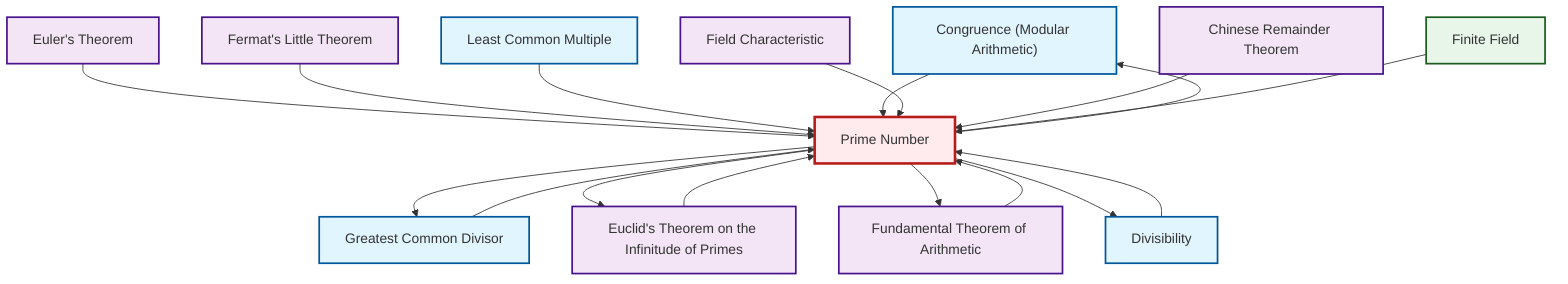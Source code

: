 graph TD
    classDef definition fill:#e1f5fe,stroke:#01579b,stroke-width:2px
    classDef theorem fill:#f3e5f5,stroke:#4a148c,stroke-width:2px
    classDef axiom fill:#fff3e0,stroke:#e65100,stroke-width:2px
    classDef example fill:#e8f5e9,stroke:#1b5e20,stroke-width:2px
    classDef current fill:#ffebee,stroke:#b71c1c,stroke-width:3px
    def-congruence["Congruence (Modular Arithmetic)"]:::definition
    thm-field-characteristic["Field Characteristic"]:::theorem
    thm-euclid-infinitude-primes["Euclid's Theorem on the Infinitude of Primes"]:::theorem
    def-prime["Prime Number"]:::definition
    def-lcm["Least Common Multiple"]:::definition
    thm-euler["Euler's Theorem"]:::theorem
    thm-fermat-little["Fermat's Little Theorem"]:::theorem
    thm-fundamental-arithmetic["Fundamental Theorem of Arithmetic"]:::theorem
    def-divisibility["Divisibility"]:::definition
    thm-chinese-remainder["Chinese Remainder Theorem"]:::theorem
    def-gcd["Greatest Common Divisor"]:::definition
    ex-finite-field["Finite Field"]:::example
    thm-euler --> def-prime
    def-gcd --> def-prime
    def-prime --> def-gcd
    thm-fermat-little --> def-prime
    thm-fundamental-arithmetic --> def-prime
    def-divisibility --> def-prime
    def-prime --> def-congruence
    def-prime --> thm-euclid-infinitude-primes
    def-lcm --> def-prime
    def-congruence --> def-prime
    thm-field-characteristic --> def-prime
    thm-chinese-remainder --> def-prime
    def-prime --> thm-fundamental-arithmetic
    def-prime --> def-divisibility
    thm-euclid-infinitude-primes --> def-prime
    ex-finite-field --> def-prime
    class def-prime current